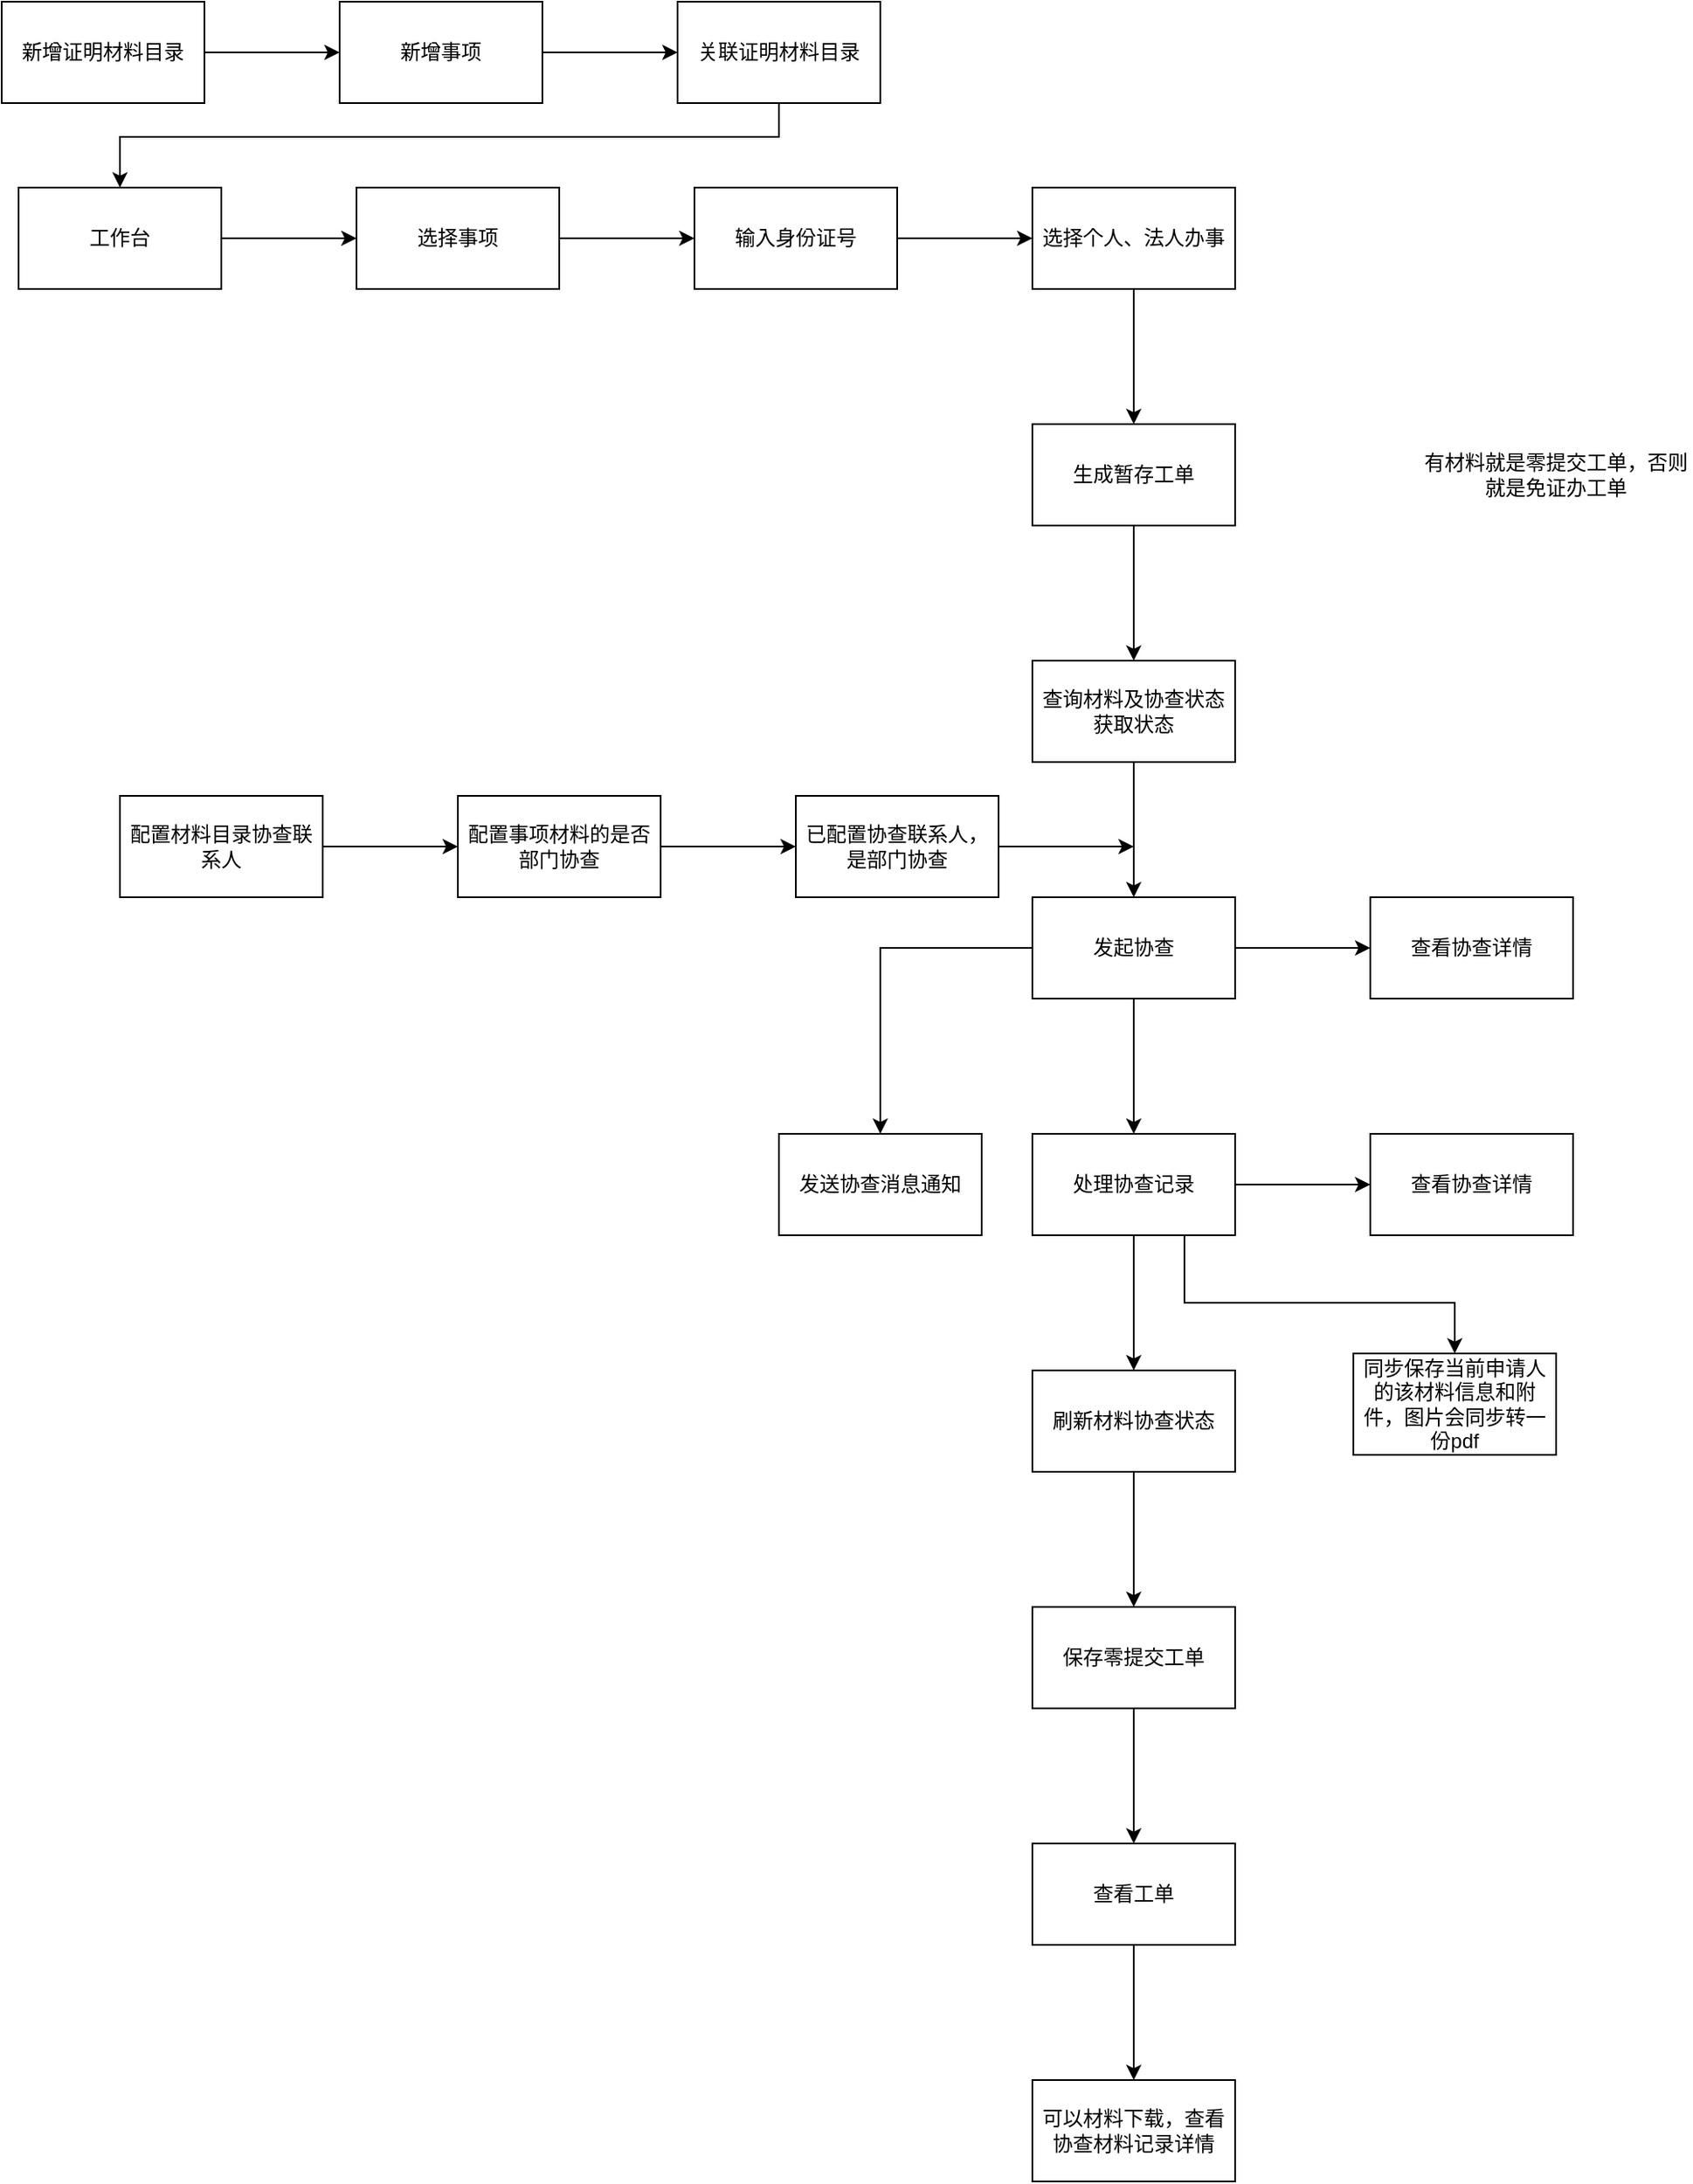 <mxfile version="18.1.3" type="github"><diagram id="GosmesRSsXYMeypawVTn" name="Page-1"><mxGraphModel dx="1422" dy="762" grid="1" gridSize="10" guides="1" tooltips="1" connect="1" arrows="1" fold="1" page="1" pageScale="1" pageWidth="827" pageHeight="1169" math="0" shadow="0"><root><mxCell id="0"/><mxCell id="1" parent="0"/><mxCell id="5Qc4CqaRdfewK5RjhpZU-3" value="" style="edgeStyle=orthogonalEdgeStyle;rounded=0;orthogonalLoop=1;jettySize=auto;html=1;" edge="1" parent="1" source="5Qc4CqaRdfewK5RjhpZU-1" target="5Qc4CqaRdfewK5RjhpZU-2"><mxGeometry relative="1" as="geometry"/></mxCell><mxCell id="5Qc4CqaRdfewK5RjhpZU-1" value="工作台" style="rounded=0;whiteSpace=wrap;html=1;" vertex="1" parent="1"><mxGeometry x="50" y="120" width="120" height="60" as="geometry"/></mxCell><mxCell id="5Qc4CqaRdfewK5RjhpZU-5" value="" style="edgeStyle=orthogonalEdgeStyle;rounded=0;orthogonalLoop=1;jettySize=auto;html=1;" edge="1" parent="1" source="5Qc4CqaRdfewK5RjhpZU-2" target="5Qc4CqaRdfewK5RjhpZU-4"><mxGeometry relative="1" as="geometry"/></mxCell><mxCell id="5Qc4CqaRdfewK5RjhpZU-2" value="选择事项" style="whiteSpace=wrap;html=1;rounded=0;" vertex="1" parent="1"><mxGeometry x="250" y="120" width="120" height="60" as="geometry"/></mxCell><mxCell id="5Qc4CqaRdfewK5RjhpZU-7" value="" style="edgeStyle=orthogonalEdgeStyle;rounded=0;orthogonalLoop=1;jettySize=auto;html=1;" edge="1" parent="1" source="5Qc4CqaRdfewK5RjhpZU-4" target="5Qc4CqaRdfewK5RjhpZU-6"><mxGeometry relative="1" as="geometry"/></mxCell><mxCell id="5Qc4CqaRdfewK5RjhpZU-4" value="输入身份证号" style="whiteSpace=wrap;html=1;rounded=0;" vertex="1" parent="1"><mxGeometry x="450" y="120" width="120" height="60" as="geometry"/></mxCell><mxCell id="5Qc4CqaRdfewK5RjhpZU-9" value="" style="edgeStyle=orthogonalEdgeStyle;rounded=0;orthogonalLoop=1;jettySize=auto;html=1;" edge="1" parent="1" source="5Qc4CqaRdfewK5RjhpZU-6" target="5Qc4CqaRdfewK5RjhpZU-8"><mxGeometry relative="1" as="geometry"/></mxCell><mxCell id="5Qc4CqaRdfewK5RjhpZU-6" value="选择个人、法人办事" style="whiteSpace=wrap;html=1;rounded=0;" vertex="1" parent="1"><mxGeometry x="650" y="120" width="120" height="60" as="geometry"/></mxCell><mxCell id="5Qc4CqaRdfewK5RjhpZU-11" value="" style="edgeStyle=orthogonalEdgeStyle;rounded=0;orthogonalLoop=1;jettySize=auto;html=1;" edge="1" parent="1" source="5Qc4CqaRdfewK5RjhpZU-8" target="5Qc4CqaRdfewK5RjhpZU-10"><mxGeometry relative="1" as="geometry"/></mxCell><mxCell id="5Qc4CqaRdfewK5RjhpZU-8" value="生成暂存工单" style="whiteSpace=wrap;html=1;rounded=0;" vertex="1" parent="1"><mxGeometry x="650" y="260" width="120" height="60" as="geometry"/></mxCell><mxCell id="5Qc4CqaRdfewK5RjhpZU-13" value="" style="edgeStyle=orthogonalEdgeStyle;rounded=0;orthogonalLoop=1;jettySize=auto;html=1;" edge="1" parent="1" source="5Qc4CqaRdfewK5RjhpZU-10" target="5Qc4CqaRdfewK5RjhpZU-12"><mxGeometry relative="1" as="geometry"/></mxCell><mxCell id="5Qc4CqaRdfewK5RjhpZU-10" value="查询材料及协查状态获取状态" style="whiteSpace=wrap;html=1;rounded=0;" vertex="1" parent="1"><mxGeometry x="650" y="400" width="120" height="60" as="geometry"/></mxCell><mxCell id="5Qc4CqaRdfewK5RjhpZU-15" value="" style="edgeStyle=orthogonalEdgeStyle;rounded=0;orthogonalLoop=1;jettySize=auto;html=1;" edge="1" parent="1" source="5Qc4CqaRdfewK5RjhpZU-12" target="5Qc4CqaRdfewK5RjhpZU-14"><mxGeometry relative="1" as="geometry"/></mxCell><mxCell id="5Qc4CqaRdfewK5RjhpZU-17" value="" style="edgeStyle=orthogonalEdgeStyle;rounded=0;orthogonalLoop=1;jettySize=auto;html=1;" edge="1" parent="1" source="5Qc4CqaRdfewK5RjhpZU-12" target="5Qc4CqaRdfewK5RjhpZU-16"><mxGeometry relative="1" as="geometry"/></mxCell><mxCell id="5Qc4CqaRdfewK5RjhpZU-21" value="" style="edgeStyle=orthogonalEdgeStyle;rounded=0;orthogonalLoop=1;jettySize=auto;html=1;" edge="1" parent="1" source="5Qc4CqaRdfewK5RjhpZU-12" target="5Qc4CqaRdfewK5RjhpZU-20"><mxGeometry relative="1" as="geometry"/></mxCell><mxCell id="5Qc4CqaRdfewK5RjhpZU-12" value="发起协查" style="whiteSpace=wrap;html=1;rounded=0;" vertex="1" parent="1"><mxGeometry x="650" y="540" width="120" height="60" as="geometry"/></mxCell><mxCell id="5Qc4CqaRdfewK5RjhpZU-19" value="" style="edgeStyle=orthogonalEdgeStyle;rounded=0;orthogonalLoop=1;jettySize=auto;html=1;" edge="1" parent="1" source="5Qc4CqaRdfewK5RjhpZU-14" target="5Qc4CqaRdfewK5RjhpZU-18"><mxGeometry relative="1" as="geometry"/></mxCell><mxCell id="5Qc4CqaRdfewK5RjhpZU-25" value="" style="edgeStyle=orthogonalEdgeStyle;rounded=0;orthogonalLoop=1;jettySize=auto;html=1;" edge="1" parent="1" source="5Qc4CqaRdfewK5RjhpZU-14" target="5Qc4CqaRdfewK5RjhpZU-24"><mxGeometry relative="1" as="geometry"/></mxCell><mxCell id="5Qc4CqaRdfewK5RjhpZU-40" value="" style="edgeStyle=orthogonalEdgeStyle;rounded=0;orthogonalLoop=1;jettySize=auto;html=1;" edge="1" parent="1" source="5Qc4CqaRdfewK5RjhpZU-14" target="5Qc4CqaRdfewK5RjhpZU-39"><mxGeometry relative="1" as="geometry"><Array as="points"><mxPoint x="740" y="780"/><mxPoint x="900" y="780"/></Array></mxGeometry></mxCell><mxCell id="5Qc4CqaRdfewK5RjhpZU-14" value="处理协查记录" style="whiteSpace=wrap;html=1;rounded=0;" vertex="1" parent="1"><mxGeometry x="650" y="680" width="120" height="60" as="geometry"/></mxCell><mxCell id="5Qc4CqaRdfewK5RjhpZU-16" value="发送协查消息通知" style="whiteSpace=wrap;html=1;rounded=0;" vertex="1" parent="1"><mxGeometry x="500" y="680" width="120" height="60" as="geometry"/></mxCell><mxCell id="5Qc4CqaRdfewK5RjhpZU-18" value="查看协查详情" style="whiteSpace=wrap;html=1;rounded=0;" vertex="1" parent="1"><mxGeometry x="850" y="680" width="120" height="60" as="geometry"/></mxCell><mxCell id="5Qc4CqaRdfewK5RjhpZU-20" value="查看协查详情" style="whiteSpace=wrap;html=1;rounded=0;" vertex="1" parent="1"><mxGeometry x="850" y="540" width="120" height="60" as="geometry"/></mxCell><mxCell id="5Qc4CqaRdfewK5RjhpZU-27" value="" style="edgeStyle=orthogonalEdgeStyle;rounded=0;orthogonalLoop=1;jettySize=auto;html=1;" edge="1" parent="1" source="5Qc4CqaRdfewK5RjhpZU-24" target="5Qc4CqaRdfewK5RjhpZU-26"><mxGeometry relative="1" as="geometry"/></mxCell><mxCell id="5Qc4CqaRdfewK5RjhpZU-24" value="刷新材料协查状态" style="whiteSpace=wrap;html=1;rounded=0;" vertex="1" parent="1"><mxGeometry x="650" y="820" width="120" height="60" as="geometry"/></mxCell><mxCell id="5Qc4CqaRdfewK5RjhpZU-36" value="" style="edgeStyle=orthogonalEdgeStyle;rounded=0;orthogonalLoop=1;jettySize=auto;html=1;" edge="1" parent="1" source="5Qc4CqaRdfewK5RjhpZU-26" target="5Qc4CqaRdfewK5RjhpZU-35"><mxGeometry relative="1" as="geometry"/></mxCell><mxCell id="5Qc4CqaRdfewK5RjhpZU-26" value="保存零提交工单" style="whiteSpace=wrap;html=1;rounded=0;" vertex="1" parent="1"><mxGeometry x="650" y="960" width="120" height="60" as="geometry"/></mxCell><mxCell id="5Qc4CqaRdfewK5RjhpZU-28" value="有材料就是零提交工单，否则就是免证办工单" style="text;html=1;strokeColor=none;fillColor=none;align=center;verticalAlign=middle;whiteSpace=wrap;rounded=0;" vertex="1" parent="1"><mxGeometry x="880" y="255" width="160" height="70" as="geometry"/></mxCell><mxCell id="5Qc4CqaRdfewK5RjhpZU-31" value="" style="edgeStyle=orthogonalEdgeStyle;rounded=0;orthogonalLoop=1;jettySize=auto;html=1;" edge="1" parent="1" source="5Qc4CqaRdfewK5RjhpZU-29" target="5Qc4CqaRdfewK5RjhpZU-30"><mxGeometry relative="1" as="geometry"/></mxCell><mxCell id="5Qc4CqaRdfewK5RjhpZU-29" value="配置材料目录协查联系人" style="rounded=0;whiteSpace=wrap;html=1;" vertex="1" parent="1"><mxGeometry x="110" y="480" width="120" height="60" as="geometry"/></mxCell><mxCell id="5Qc4CqaRdfewK5RjhpZU-33" value="" style="edgeStyle=orthogonalEdgeStyle;rounded=0;orthogonalLoop=1;jettySize=auto;html=1;" edge="1" parent="1" source="5Qc4CqaRdfewK5RjhpZU-30" target="5Qc4CqaRdfewK5RjhpZU-32"><mxGeometry relative="1" as="geometry"/></mxCell><mxCell id="5Qc4CqaRdfewK5RjhpZU-30" value="配置事项材料的是否部门协查" style="whiteSpace=wrap;html=1;rounded=0;" vertex="1" parent="1"><mxGeometry x="310" y="480" width="120" height="60" as="geometry"/></mxCell><mxCell id="5Qc4CqaRdfewK5RjhpZU-34" style="edgeStyle=orthogonalEdgeStyle;rounded=0;orthogonalLoop=1;jettySize=auto;html=1;" edge="1" parent="1" source="5Qc4CqaRdfewK5RjhpZU-32"><mxGeometry relative="1" as="geometry"><mxPoint x="710" y="510" as="targetPoint"/></mxGeometry></mxCell><mxCell id="5Qc4CqaRdfewK5RjhpZU-32" value="已配置协查联系人，是部门协查" style="whiteSpace=wrap;html=1;rounded=0;" vertex="1" parent="1"><mxGeometry x="510" y="480" width="120" height="60" as="geometry"/></mxCell><mxCell id="5Qc4CqaRdfewK5RjhpZU-38" value="" style="edgeStyle=orthogonalEdgeStyle;rounded=0;orthogonalLoop=1;jettySize=auto;html=1;" edge="1" parent="1" source="5Qc4CqaRdfewK5RjhpZU-35" target="5Qc4CqaRdfewK5RjhpZU-37"><mxGeometry relative="1" as="geometry"/></mxCell><mxCell id="5Qc4CqaRdfewK5RjhpZU-35" value="查看工单" style="whiteSpace=wrap;html=1;rounded=0;" vertex="1" parent="1"><mxGeometry x="650" y="1100" width="120" height="60" as="geometry"/></mxCell><mxCell id="5Qc4CqaRdfewK5RjhpZU-37" value="可以材料下载，查看协查材料记录详情" style="whiteSpace=wrap;html=1;rounded=0;" vertex="1" parent="1"><mxGeometry x="650" y="1240" width="120" height="60" as="geometry"/></mxCell><mxCell id="5Qc4CqaRdfewK5RjhpZU-39" value="同步保存当前申请人的该材料信息和附件，图片会同步转一份pdf" style="whiteSpace=wrap;html=1;rounded=0;" vertex="1" parent="1"><mxGeometry x="840" y="810" width="120" height="60" as="geometry"/></mxCell><mxCell id="5Qc4CqaRdfewK5RjhpZU-43" value="" style="edgeStyle=orthogonalEdgeStyle;rounded=0;orthogonalLoop=1;jettySize=auto;html=1;" edge="1" parent="1" source="5Qc4CqaRdfewK5RjhpZU-41" target="5Qc4CqaRdfewK5RjhpZU-42"><mxGeometry relative="1" as="geometry"/></mxCell><mxCell id="5Qc4CqaRdfewK5RjhpZU-41" value="新增证明材料目录" style="rounded=0;whiteSpace=wrap;html=1;" vertex="1" parent="1"><mxGeometry x="40" y="10" width="120" height="60" as="geometry"/></mxCell><mxCell id="5Qc4CqaRdfewK5RjhpZU-45" value="" style="edgeStyle=orthogonalEdgeStyle;rounded=0;orthogonalLoop=1;jettySize=auto;html=1;" edge="1" parent="1" source="5Qc4CqaRdfewK5RjhpZU-42" target="5Qc4CqaRdfewK5RjhpZU-44"><mxGeometry relative="1" as="geometry"/></mxCell><mxCell id="5Qc4CqaRdfewK5RjhpZU-42" value="新增事项" style="whiteSpace=wrap;html=1;rounded=0;" vertex="1" parent="1"><mxGeometry x="240" y="10" width="120" height="60" as="geometry"/></mxCell><mxCell id="5Qc4CqaRdfewK5RjhpZU-46" style="edgeStyle=orthogonalEdgeStyle;rounded=0;orthogonalLoop=1;jettySize=auto;html=1;" edge="1" parent="1" source="5Qc4CqaRdfewK5RjhpZU-44" target="5Qc4CqaRdfewK5RjhpZU-1"><mxGeometry relative="1" as="geometry"><Array as="points"><mxPoint x="500" y="90"/><mxPoint x="110" y="90"/></Array></mxGeometry></mxCell><mxCell id="5Qc4CqaRdfewK5RjhpZU-44" value="关联证明材料目录" style="whiteSpace=wrap;html=1;rounded=0;" vertex="1" parent="1"><mxGeometry x="440" y="10" width="120" height="60" as="geometry"/></mxCell></root></mxGraphModel></diagram></mxfile>